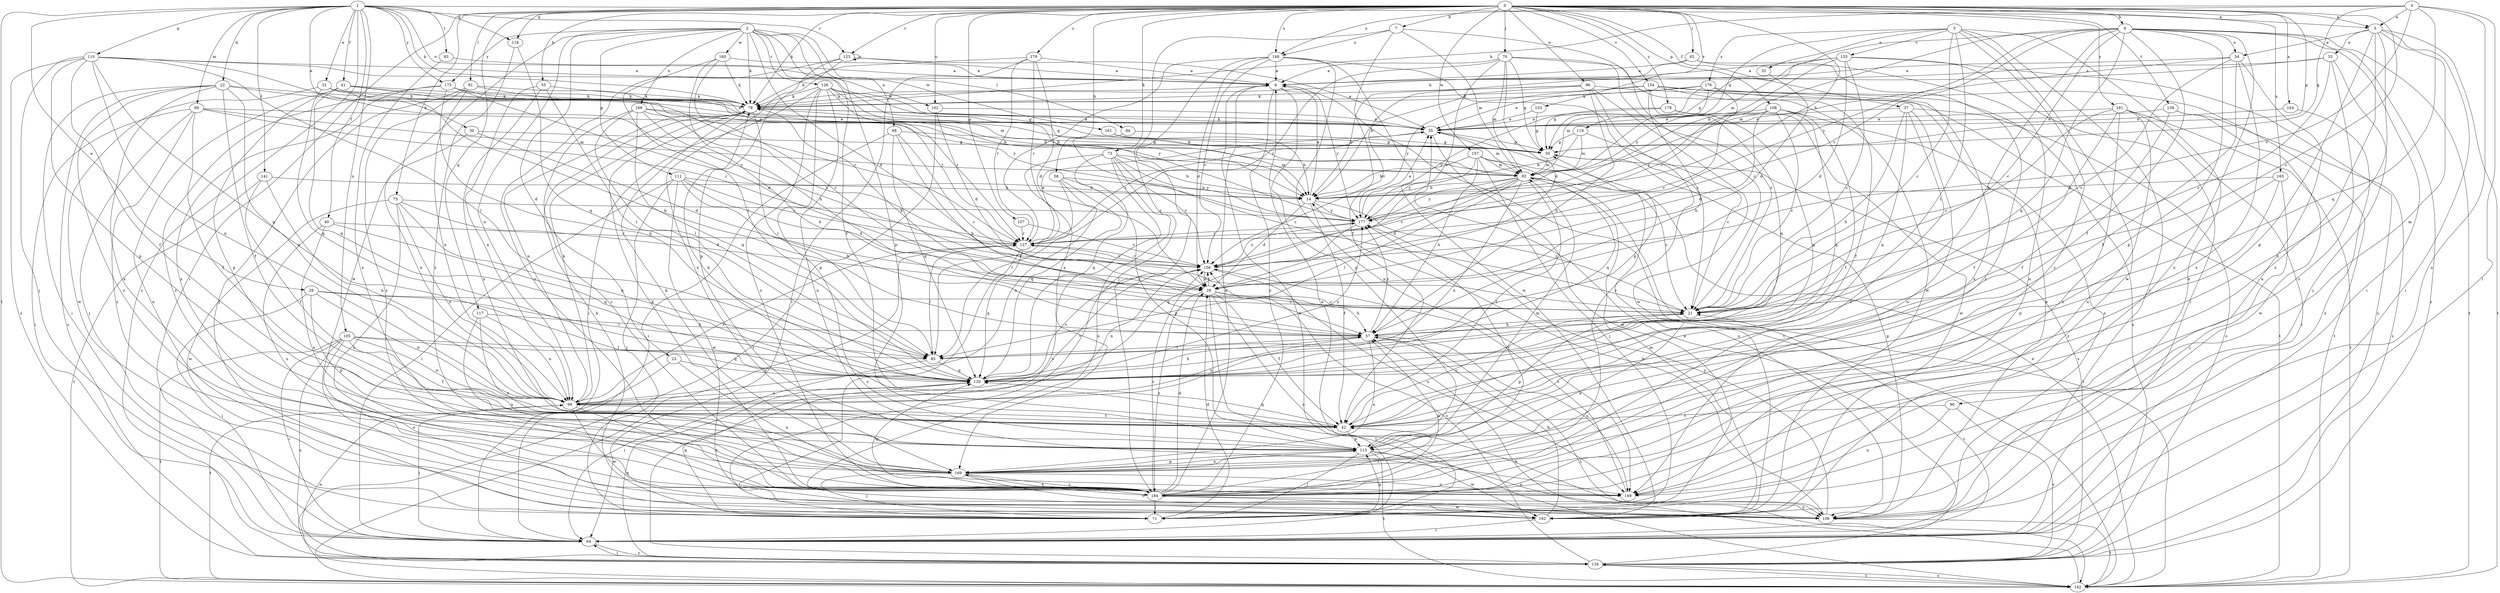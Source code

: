 digraph  {
0;
1;
2;
3;
4;
5;
6;
7;
8;
14;
21;
22;
23;
28;
29;
30;
31;
32;
33;
34;
35;
37;
40;
41;
42;
50;
55;
56;
57;
62;
64;
70;
71;
73;
75;
78;
81;
83;
84;
85;
89;
90;
92;
96;
98;
99;
102;
105;
106;
107;
108;
110;
111;
113;
117;
118;
119;
120;
123;
126;
127;
134;
139;
141;
142;
148;
149;
153;
154;
155;
156;
157;
160;
161;
162;
164;
165;
168;
169;
173;
176;
177;
178;
179;
181;
184;
0 -> 5  [label=a];
0 -> 7  [label=b];
0 -> 8  [label=b];
0 -> 14  [label=b];
0 -> 21  [label=c];
0 -> 37  [label=f];
0 -> 50  [label=g];
0 -> 55  [label=h];
0 -> 56  [label=h];
0 -> 62  [label=i];
0 -> 64  [label=i];
0 -> 70  [label=j];
0 -> 73  [label=k];
0 -> 75  [label=k];
0 -> 78  [label=k];
0 -> 81  [label=l];
0 -> 96  [label=n];
0 -> 102  [label=o];
0 -> 107  [label=p];
0 -> 108  [label=p];
0 -> 117  [label=q];
0 -> 118  [label=q];
0 -> 123  [label=r];
0 -> 139  [label=t];
0 -> 148  [label=u];
0 -> 153  [label=v];
0 -> 154  [label=v];
0 -> 157  [label=w];
0 -> 164  [label=x];
0 -> 165  [label=x];
0 -> 178  [label=z];
0 -> 179  [label=z];
0 -> 181  [label=z];
1 -> 5  [label=a];
1 -> 22  [label=d];
1 -> 29  [label=e];
1 -> 30  [label=e];
1 -> 31  [label=e];
1 -> 40  [label=f];
1 -> 41  [label=f];
1 -> 78  [label=k];
1 -> 83  [label=l];
1 -> 89  [label=m];
1 -> 102  [label=o];
1 -> 105  [label=o];
1 -> 110  [label=p];
1 -> 118  [label=q];
1 -> 123  [label=r];
1 -> 134  [label=s];
1 -> 141  [label=t];
1 -> 142  [label=t];
1 -> 173  [label=y];
2 -> 23  [label=d];
2 -> 28  [label=d];
2 -> 42  [label=f];
2 -> 78  [label=k];
2 -> 84  [label=l];
2 -> 98  [label=n];
2 -> 99  [label=n];
2 -> 111  [label=p];
2 -> 113  [label=p];
2 -> 126  [label=r];
2 -> 160  [label=w];
2 -> 161  [label=w];
2 -> 162  [label=w];
2 -> 168  [label=x];
2 -> 173  [label=y];
3 -> 21  [label=c];
3 -> 32  [label=e];
3 -> 64  [label=i];
3 -> 85  [label=l];
3 -> 106  [label=o];
3 -> 119  [label=q];
3 -> 155  [label=v];
3 -> 162  [label=w];
3 -> 176  [label=y];
3 -> 184  [label=z];
4 -> 5  [label=a];
4 -> 50  [label=g];
4 -> 64  [label=i];
4 -> 78  [label=k];
4 -> 106  [label=o];
4 -> 120  [label=q];
4 -> 148  [label=u];
4 -> 156  [label=v];
5 -> 33  [label=e];
5 -> 34  [label=e];
5 -> 64  [label=i];
5 -> 90  [label=m];
5 -> 113  [label=p];
5 -> 142  [label=t];
5 -> 169  [label=x];
5 -> 184  [label=z];
6 -> 78  [label=k];
6 -> 113  [label=p];
6 -> 142  [label=t];
6 -> 177  [label=y];
6 -> 184  [label=z];
7 -> 21  [label=c];
7 -> 42  [label=f];
7 -> 71  [label=j];
7 -> 92  [label=m];
7 -> 148  [label=u];
8 -> 14  [label=b];
8 -> 21  [label=c];
8 -> 34  [label=e];
8 -> 42  [label=f];
8 -> 57  [label=h];
8 -> 64  [label=i];
8 -> 92  [label=m];
8 -> 113  [label=p];
8 -> 120  [label=q];
8 -> 127  [label=r];
8 -> 134  [label=s];
8 -> 142  [label=t];
8 -> 149  [label=u];
8 -> 177  [label=y];
14 -> 6  [label=a];
14 -> 21  [label=c];
14 -> 28  [label=d];
14 -> 42  [label=f];
14 -> 177  [label=y];
21 -> 57  [label=h];
21 -> 78  [label=k];
21 -> 113  [label=p];
21 -> 169  [label=x];
22 -> 35  [label=e];
22 -> 42  [label=f];
22 -> 64  [label=i];
22 -> 78  [label=k];
22 -> 99  [label=n];
22 -> 134  [label=s];
22 -> 169  [label=x];
22 -> 184  [label=z];
23 -> 120  [label=q];
23 -> 142  [label=t];
23 -> 149  [label=u];
28 -> 21  [label=c];
28 -> 42  [label=f];
28 -> 57  [label=h];
28 -> 106  [label=o];
28 -> 142  [label=t];
28 -> 156  [label=v];
28 -> 184  [label=z];
29 -> 21  [label=c];
29 -> 64  [label=i];
29 -> 85  [label=l];
29 -> 99  [label=n];
29 -> 113  [label=p];
30 -> 28  [label=d];
30 -> 50  [label=g];
30 -> 99  [label=n];
31 -> 14  [label=b];
31 -> 57  [label=h];
31 -> 78  [label=k];
31 -> 120  [label=q];
31 -> 162  [label=w];
31 -> 177  [label=y];
32 -> 28  [label=d];
33 -> 6  [label=a];
33 -> 21  [label=c];
33 -> 71  [label=j];
33 -> 78  [label=k];
33 -> 184  [label=z];
34 -> 6  [label=a];
34 -> 21  [label=c];
34 -> 42  [label=f];
34 -> 92  [label=m];
34 -> 149  [label=u];
34 -> 169  [label=x];
35 -> 50  [label=g];
35 -> 78  [label=k];
35 -> 92  [label=m];
35 -> 127  [label=r];
35 -> 162  [label=w];
37 -> 35  [label=e];
37 -> 57  [label=h];
37 -> 120  [label=q];
37 -> 134  [label=s];
37 -> 149  [label=u];
37 -> 184  [label=z];
40 -> 120  [label=q];
40 -> 127  [label=r];
40 -> 149  [label=u];
40 -> 169  [label=x];
41 -> 14  [label=b];
41 -> 78  [label=k];
41 -> 92  [label=m];
41 -> 106  [label=o];
41 -> 113  [label=p];
41 -> 120  [label=q];
42 -> 21  [label=c];
42 -> 78  [label=k];
42 -> 113  [label=p];
42 -> 120  [label=q];
50 -> 92  [label=m];
50 -> 134  [label=s];
55 -> 78  [label=k];
55 -> 85  [label=l];
55 -> 99  [label=n];
55 -> 169  [label=x];
56 -> 14  [label=b];
56 -> 85  [label=l];
56 -> 99  [label=n];
56 -> 113  [label=p];
56 -> 120  [label=q];
57 -> 85  [label=l];
57 -> 99  [label=n];
57 -> 142  [label=t];
57 -> 149  [label=u];
57 -> 169  [label=x];
57 -> 177  [label=y];
62 -> 6  [label=a];
62 -> 14  [label=b];
62 -> 149  [label=u];
62 -> 184  [label=z];
64 -> 6  [label=a];
64 -> 35  [label=e];
64 -> 134  [label=s];
70 -> 6  [label=a];
70 -> 21  [label=c];
70 -> 28  [label=d];
70 -> 50  [label=g];
70 -> 92  [label=m];
70 -> 127  [label=r];
70 -> 156  [label=v];
70 -> 162  [label=w];
71 -> 6  [label=a];
71 -> 28  [label=d];
71 -> 78  [label=k];
71 -> 92  [label=m];
71 -> 113  [label=p];
71 -> 120  [label=q];
73 -> 14  [label=b];
73 -> 85  [label=l];
73 -> 92  [label=m];
73 -> 106  [label=o];
73 -> 120  [label=q];
73 -> 134  [label=s];
73 -> 156  [label=v];
73 -> 177  [label=y];
75 -> 28  [label=d];
75 -> 99  [label=n];
75 -> 120  [label=q];
75 -> 162  [label=w];
75 -> 177  [label=y];
75 -> 184  [label=z];
78 -> 35  [label=e];
78 -> 85  [label=l];
78 -> 99  [label=n];
81 -> 71  [label=j];
81 -> 78  [label=k];
81 -> 99  [label=n];
81 -> 127  [label=r];
81 -> 184  [label=z];
83 -> 6  [label=a];
83 -> 169  [label=x];
84 -> 21  [label=c];
84 -> 50  [label=g];
85 -> 50  [label=g];
85 -> 64  [label=i];
85 -> 120  [label=q];
89 -> 35  [label=e];
89 -> 42  [label=f];
89 -> 64  [label=i];
89 -> 71  [label=j];
89 -> 92  [label=m];
89 -> 127  [label=r];
89 -> 184  [label=z];
90 -> 42  [label=f];
90 -> 134  [label=s];
90 -> 149  [label=u];
92 -> 14  [label=b];
92 -> 21  [label=c];
92 -> 28  [label=d];
92 -> 42  [label=f];
92 -> 78  [label=k];
92 -> 85  [label=l];
92 -> 99  [label=n];
92 -> 142  [label=t];
92 -> 156  [label=v];
92 -> 177  [label=y];
96 -> 14  [label=b];
96 -> 57  [label=h];
96 -> 78  [label=k];
96 -> 142  [label=t];
96 -> 156  [label=v];
96 -> 162  [label=w];
96 -> 184  [label=z];
98 -> 21  [label=c];
98 -> 50  [label=g];
98 -> 57  [label=h];
98 -> 64  [label=i];
98 -> 120  [label=q];
99 -> 42  [label=f];
99 -> 64  [label=i];
99 -> 78  [label=k];
99 -> 127  [label=r];
99 -> 156  [label=v];
99 -> 162  [label=w];
99 -> 184  [label=z];
102 -> 28  [label=d];
102 -> 35  [label=e];
102 -> 142  [label=t];
105 -> 42  [label=f];
105 -> 64  [label=i];
105 -> 85  [label=l];
105 -> 99  [label=n];
105 -> 106  [label=o];
105 -> 120  [label=q];
105 -> 134  [label=s];
105 -> 142  [label=t];
106 -> 14  [label=b];
106 -> 50  [label=g];
106 -> 142  [label=t];
106 -> 177  [label=y];
107 -> 127  [label=r];
107 -> 156  [label=v];
108 -> 21  [label=c];
108 -> 28  [label=d];
108 -> 35  [label=e];
108 -> 42  [label=f];
108 -> 106  [label=o];
108 -> 120  [label=q];
108 -> 156  [label=v];
108 -> 177  [label=y];
110 -> 6  [label=a];
110 -> 35  [label=e];
110 -> 42  [label=f];
110 -> 71  [label=j];
110 -> 85  [label=l];
110 -> 99  [label=n];
110 -> 113  [label=p];
110 -> 120  [label=q];
110 -> 134  [label=s];
110 -> 156  [label=v];
111 -> 14  [label=b];
111 -> 28  [label=d];
111 -> 57  [label=h];
111 -> 64  [label=i];
111 -> 71  [label=j];
111 -> 127  [label=r];
111 -> 162  [label=w];
113 -> 71  [label=j];
113 -> 92  [label=m];
113 -> 106  [label=o];
113 -> 142  [label=t];
113 -> 162  [label=w];
113 -> 169  [label=x];
117 -> 57  [label=h];
117 -> 99  [label=n];
117 -> 149  [label=u];
117 -> 169  [label=x];
118 -> 120  [label=q];
118 -> 184  [label=z];
119 -> 14  [label=b];
119 -> 21  [label=c];
119 -> 50  [label=g];
119 -> 92  [label=m];
120 -> 57  [label=h];
120 -> 99  [label=n];
120 -> 156  [label=v];
120 -> 177  [label=y];
123 -> 6  [label=a];
123 -> 35  [label=e];
123 -> 113  [label=p];
123 -> 169  [label=x];
123 -> 184  [label=z];
123 -> 123  [label=y];
126 -> 14  [label=b];
126 -> 50  [label=g];
126 -> 64  [label=i];
126 -> 78  [label=k];
126 -> 113  [label=p];
126 -> 127  [label=r];
126 -> 149  [label=u];
126 -> 177  [label=y];
126 -> 184  [label=z];
127 -> 35  [label=e];
127 -> 85  [label=l];
127 -> 106  [label=o];
127 -> 120  [label=q];
127 -> 142  [label=t];
127 -> 156  [label=v];
134 -> 21  [label=c];
134 -> 64  [label=i];
134 -> 99  [label=n];
134 -> 120  [label=q];
134 -> 142  [label=t];
134 -> 156  [label=v];
139 -> 35  [label=e];
139 -> 42  [label=f];
139 -> 134  [label=s];
139 -> 162  [label=w];
141 -> 14  [label=b];
141 -> 42  [label=f];
141 -> 99  [label=n];
141 -> 142  [label=t];
142 -> 35  [label=e];
142 -> 57  [label=h];
142 -> 134  [label=s];
148 -> 6  [label=a];
148 -> 21  [label=c];
148 -> 28  [label=d];
148 -> 127  [label=r];
148 -> 149  [label=u];
148 -> 156  [label=v];
148 -> 162  [label=w];
148 -> 184  [label=z];
149 -> 156  [label=v];
153 -> 35  [label=e];
153 -> 50  [label=g];
154 -> 42  [label=f];
154 -> 57  [label=h];
154 -> 78  [label=k];
154 -> 106  [label=o];
154 -> 120  [label=q];
154 -> 134  [label=s];
154 -> 142  [label=t];
154 -> 177  [label=y];
155 -> 6  [label=a];
155 -> 21  [label=c];
155 -> 28  [label=d];
155 -> 50  [label=g];
155 -> 64  [label=i];
155 -> 134  [label=s];
155 -> 177  [label=y];
156 -> 28  [label=d];
156 -> 99  [label=n];
156 -> 127  [label=r];
156 -> 149  [label=u];
156 -> 177  [label=y];
157 -> 14  [label=b];
157 -> 57  [label=h];
157 -> 71  [label=j];
157 -> 92  [label=m];
157 -> 106  [label=o];
157 -> 120  [label=q];
157 -> 177  [label=y];
160 -> 6  [label=a];
160 -> 21  [label=c];
160 -> 57  [label=h];
160 -> 78  [label=k];
160 -> 85  [label=l];
161 -> 14  [label=b];
161 -> 50  [label=g];
162 -> 57  [label=h];
162 -> 64  [label=i];
164 -> 35  [label=e];
164 -> 106  [label=o];
165 -> 14  [label=b];
165 -> 71  [label=j];
165 -> 113  [label=p];
165 -> 184  [label=z];
168 -> 35  [label=e];
168 -> 50  [label=g];
168 -> 57  [label=h];
168 -> 85  [label=l];
168 -> 120  [label=q];
168 -> 156  [label=v];
168 -> 184  [label=z];
169 -> 71  [label=j];
169 -> 78  [label=k];
169 -> 106  [label=o];
169 -> 113  [label=p];
169 -> 149  [label=u];
169 -> 177  [label=y];
169 -> 184  [label=z];
173 -> 28  [label=d];
173 -> 78  [label=k];
173 -> 120  [label=q];
173 -> 127  [label=r];
173 -> 169  [label=x];
173 -> 184  [label=z];
176 -> 35  [label=e];
176 -> 50  [label=g];
176 -> 78  [label=k];
176 -> 92  [label=m];
176 -> 127  [label=r];
176 -> 169  [label=x];
177 -> 35  [label=e];
177 -> 120  [label=q];
177 -> 127  [label=r];
178 -> 35  [label=e];
178 -> 120  [label=q];
178 -> 162  [label=w];
178 -> 177  [label=y];
179 -> 6  [label=a];
179 -> 28  [label=d];
179 -> 64  [label=i];
179 -> 78  [label=k];
179 -> 127  [label=r];
179 -> 169  [label=x];
181 -> 21  [label=c];
181 -> 35  [label=e];
181 -> 42  [label=f];
181 -> 64  [label=i];
181 -> 142  [label=t];
181 -> 149  [label=u];
181 -> 184  [label=z];
184 -> 6  [label=a];
184 -> 28  [label=d];
184 -> 42  [label=f];
184 -> 57  [label=h];
184 -> 71  [label=j];
184 -> 78  [label=k];
184 -> 106  [label=o];
184 -> 120  [label=q];
184 -> 156  [label=v];
184 -> 162  [label=w];
184 -> 169  [label=x];
}
